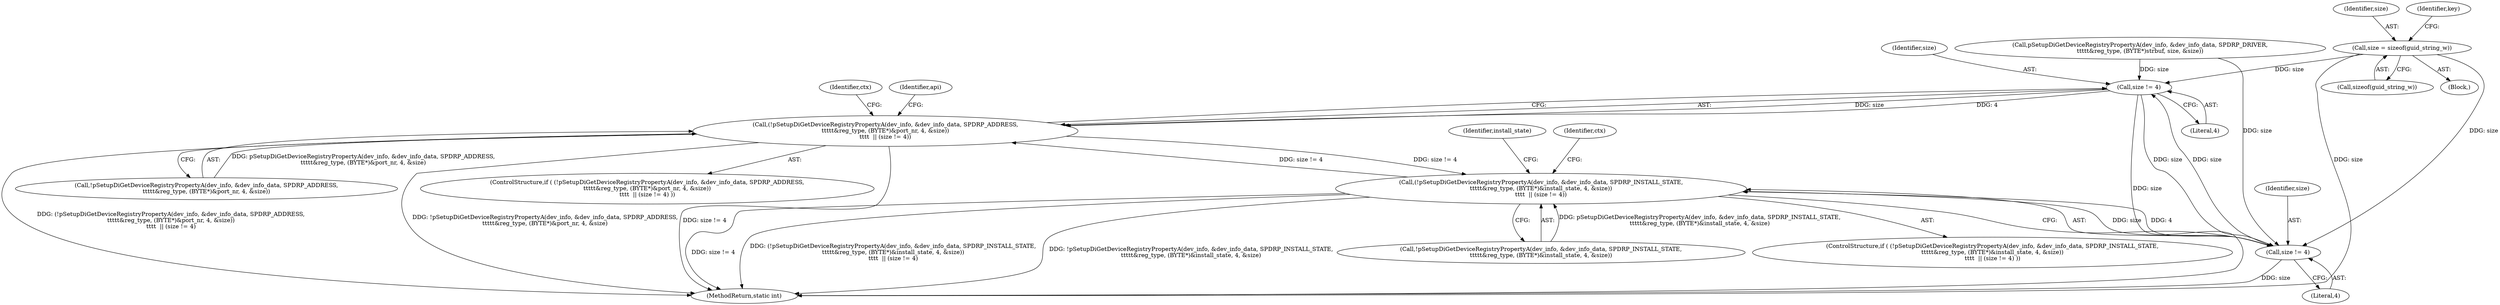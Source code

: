 digraph "0_Chrome_ac149a8d4371c0e01e0934fdd57b09e86f96b5b9_29@API" {
"1000501" [label="(Call,size = sizeof(guid_string_w))"];
"1000436" [label="(Call,size != 4)"];
"1000420" [label="(Call,(!pSetupDiGetDeviceRegistryPropertyA(dev_info, &dev_info_data, SPDRP_ADDRESS,\n\t\t\t\t\t&reg_type, (BYTE*)&port_nr, 4, &size))\n\t\t\t\t  || (size != 4))"];
"1000546" [label="(Call,(!pSetupDiGetDeviceRegistryPropertyA(dev_info, &dev_info_data, SPDRP_INSTALL_STATE,\n\t\t\t\t\t&reg_type, (BYTE*)&install_state, 4, &size))\n\t\t\t\t  || (size != 4))"];
"1000562" [label="(Call,size != 4)"];
"1000465" [label="(Call,pSetupDiGetDeviceRegistryPropertyA(dev_info, &dev_info_data, SPDRP_DRIVER,\n\t\t\t\t\t&reg_type, (BYTE*)strbuf, size, &size))"];
"1000438" [label="(Literal,4)"];
"1000564" [label="(Literal,4)"];
"1000575" [label="(Identifier,install_state)"];
"1000436" [label="(Call,size != 4)"];
"1000420" [label="(Call,(!pSetupDiGetDeviceRegistryPropertyA(dev_info, &dev_info_data, SPDRP_ADDRESS,\n\t\t\t\t\t&reg_type, (BYTE*)&port_nr, 4, &size))\n\t\t\t\t  || (size != 4))"];
"1000503" [label="(Call,sizeof(guid_string_w))"];
"1000567" [label="(Identifier,ctx)"];
"1000441" [label="(Identifier,ctx)"];
"1000547" [label="(Call,!pSetupDiGetDeviceRegistryPropertyA(dev_info, &dev_info_data, SPDRP_INSTALL_STATE,\n\t\t\t\t\t&reg_type, (BYTE*)&install_state, 4, &size))"];
"1000419" [label="(ControlStructure,if ( (!pSetupDiGetDeviceRegistryPropertyA(dev_info, &dev_info_data, SPDRP_ADDRESS,\n\t\t\t\t\t&reg_type, (BYTE*)&port_nr, 4, &size))\n\t\t\t\t  || (size != 4) ))"];
"1000500" [label="(Block,)"];
"1000501" [label="(Call,size = sizeof(guid_string_w))"];
"1000546" [label="(Call,(!pSetupDiGetDeviceRegistryPropertyA(dev_info, &dev_info_data, SPDRP_INSTALL_STATE,\n\t\t\t\t\t&reg_type, (BYTE*)&install_state, 4, &size))\n\t\t\t\t  || (size != 4))"];
"1001033" [label="(MethodReturn,static int)"];
"1000437" [label="(Identifier,size)"];
"1000502" [label="(Identifier,size)"];
"1000545" [label="(ControlStructure,if ( (!pSetupDiGetDeviceRegistryPropertyA(dev_info, &dev_info_data, SPDRP_INSTALL_STATE,\n\t\t\t\t\t&reg_type, (BYTE*)&install_state, 4, &size))\n\t\t\t\t  || (size != 4) ))"];
"1000421" [label="(Call,!pSetupDiGetDeviceRegistryPropertyA(dev_info, &dev_info_data, SPDRP_ADDRESS,\n\t\t\t\t\t&reg_type, (BYTE*)&port_nr, 4, &size))"];
"1000448" [label="(Identifier,api)"];
"1000506" [label="(Identifier,key)"];
"1000562" [label="(Call,size != 4)"];
"1000563" [label="(Identifier,size)"];
"1000501" -> "1000500"  [label="AST: "];
"1000501" -> "1000503"  [label="CFG: "];
"1000502" -> "1000501"  [label="AST: "];
"1000503" -> "1000501"  [label="AST: "];
"1000506" -> "1000501"  [label="CFG: "];
"1000501" -> "1001033"  [label="DDG: size"];
"1000501" -> "1000436"  [label="DDG: size"];
"1000501" -> "1000562"  [label="DDG: size"];
"1000436" -> "1000420"  [label="AST: "];
"1000436" -> "1000438"  [label="CFG: "];
"1000437" -> "1000436"  [label="AST: "];
"1000438" -> "1000436"  [label="AST: "];
"1000420" -> "1000436"  [label="CFG: "];
"1000436" -> "1001033"  [label="DDG: size"];
"1000436" -> "1000420"  [label="DDG: size"];
"1000436" -> "1000420"  [label="DDG: 4"];
"1000562" -> "1000436"  [label="DDG: size"];
"1000465" -> "1000436"  [label="DDG: size"];
"1000436" -> "1000562"  [label="DDG: size"];
"1000420" -> "1000419"  [label="AST: "];
"1000420" -> "1000421"  [label="CFG: "];
"1000421" -> "1000420"  [label="AST: "];
"1000441" -> "1000420"  [label="CFG: "];
"1000448" -> "1000420"  [label="CFG: "];
"1000420" -> "1001033"  [label="DDG: size != 4"];
"1000420" -> "1001033"  [label="DDG: (!pSetupDiGetDeviceRegistryPropertyA(dev_info, &dev_info_data, SPDRP_ADDRESS,\n\t\t\t\t\t&reg_type, (BYTE*)&port_nr, 4, &size))\n\t\t\t\t  || (size != 4)"];
"1000420" -> "1001033"  [label="DDG: !pSetupDiGetDeviceRegistryPropertyA(dev_info, &dev_info_data, SPDRP_ADDRESS,\n\t\t\t\t\t&reg_type, (BYTE*)&port_nr, 4, &size)"];
"1000421" -> "1000420"  [label="DDG: pSetupDiGetDeviceRegistryPropertyA(dev_info, &dev_info_data, SPDRP_ADDRESS,\n\t\t\t\t\t&reg_type, (BYTE*)&port_nr, 4, &size)"];
"1000546" -> "1000420"  [label="DDG: size != 4"];
"1000420" -> "1000546"  [label="DDG: size != 4"];
"1000546" -> "1000545"  [label="AST: "];
"1000546" -> "1000547"  [label="CFG: "];
"1000546" -> "1000562"  [label="CFG: "];
"1000547" -> "1000546"  [label="AST: "];
"1000562" -> "1000546"  [label="AST: "];
"1000567" -> "1000546"  [label="CFG: "];
"1000575" -> "1000546"  [label="CFG: "];
"1000546" -> "1001033"  [label="DDG: size != 4"];
"1000546" -> "1001033"  [label="DDG: (!pSetupDiGetDeviceRegistryPropertyA(dev_info, &dev_info_data, SPDRP_INSTALL_STATE,\n\t\t\t\t\t&reg_type, (BYTE*)&install_state, 4, &size))\n\t\t\t\t  || (size != 4)"];
"1000546" -> "1001033"  [label="DDG: !pSetupDiGetDeviceRegistryPropertyA(dev_info, &dev_info_data, SPDRP_INSTALL_STATE,\n\t\t\t\t\t&reg_type, (BYTE*)&install_state, 4, &size)"];
"1000547" -> "1000546"  [label="DDG: pSetupDiGetDeviceRegistryPropertyA(dev_info, &dev_info_data, SPDRP_INSTALL_STATE,\n\t\t\t\t\t&reg_type, (BYTE*)&install_state, 4, &size)"];
"1000562" -> "1000546"  [label="DDG: size"];
"1000562" -> "1000546"  [label="DDG: 4"];
"1000562" -> "1000564"  [label="CFG: "];
"1000563" -> "1000562"  [label="AST: "];
"1000564" -> "1000562"  [label="AST: "];
"1000562" -> "1001033"  [label="DDG: size"];
"1000465" -> "1000562"  [label="DDG: size"];
}
